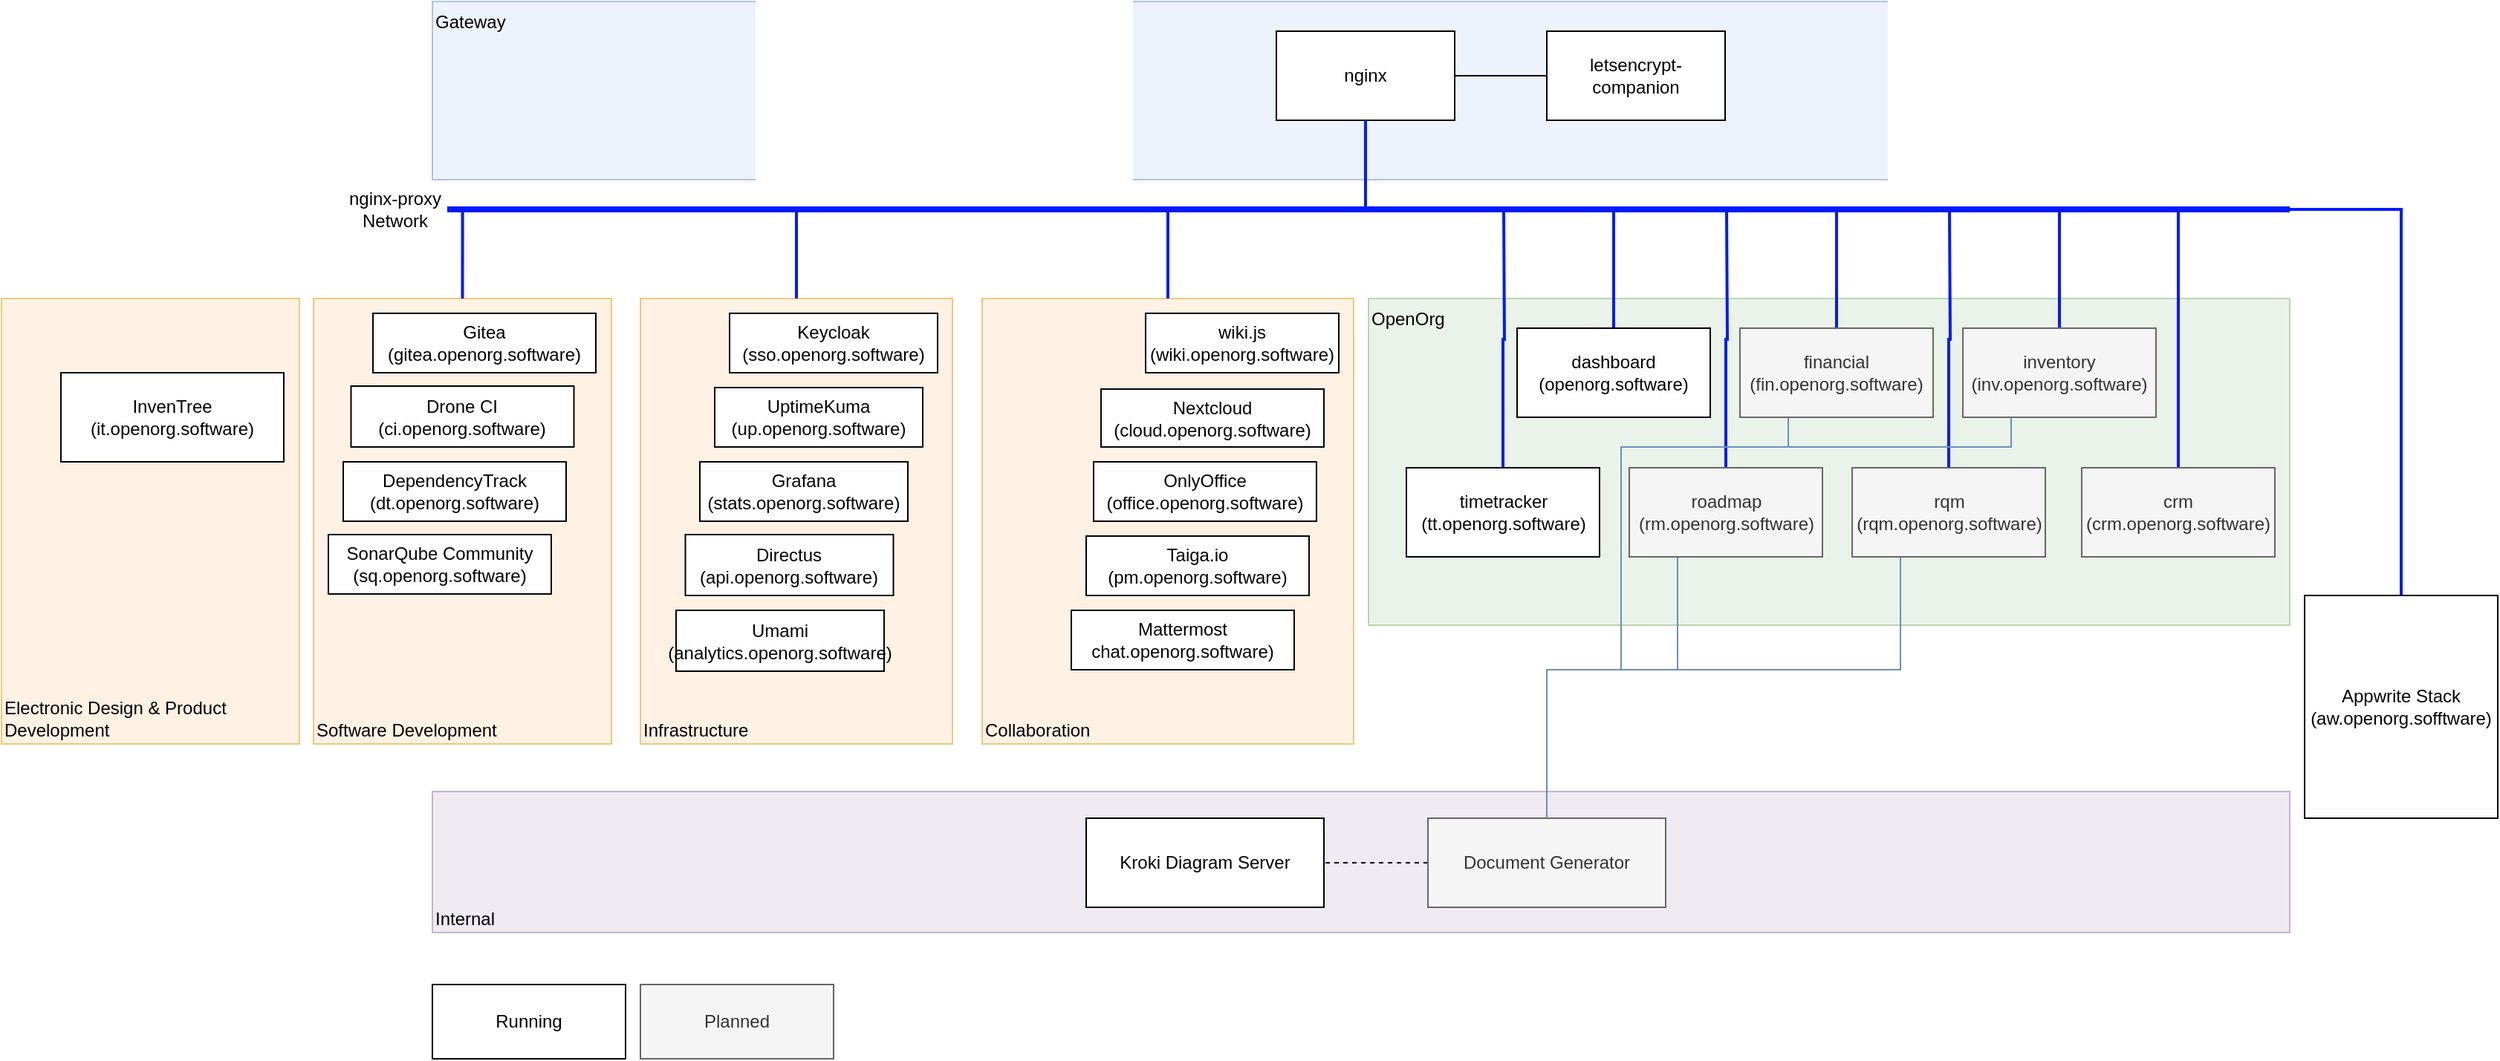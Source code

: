 <mxfile version="14.4.3" type="device"><diagram id="NVF5KnnwLWZ23T1K3o76" name="Seite-1"><mxGraphModel dx="3115" dy="1160" grid="1" gridSize="10" guides="1" tooltips="1" connect="1" arrows="1" fold="1" page="1" pageScale="1" pageWidth="827" pageHeight="1169" math="0" shadow="0"><root><mxCell id="0"/><mxCell id="1" parent="0"/><mxCell id="4" value="Software Development" style="rounded=0;whiteSpace=wrap;html=1;align=left;verticalAlign=bottom;opacity=50;fillColor=#ffe6cc;strokeColor=#d79b00;" parent="1" vertex="1"><mxGeometry x="170" y="250" width="200.5" height="300" as="geometry"/></mxCell><mxCell id="2" value="Infrastructure" style="rounded=0;whiteSpace=wrap;html=1;align=left;verticalAlign=bottom;opacity=50;fillColor=#ffe6cc;strokeColor=#d79b00;" parent="1" vertex="1"><mxGeometry x="390" y="250" width="210" height="300" as="geometry"/></mxCell><mxCell id="IIYthNdq82t04iLLQBB_-1" value="Internal" style="rounded=0;whiteSpace=wrap;html=1;align=left;verticalAlign=bottom;opacity=50;fillColor=#e1d5e7;strokeColor=#9673a6;" parent="1" vertex="1"><mxGeometry x="250" y="582" width="1250" height="95" as="geometry"/></mxCell><mxCell id="fnUVOKkq8MFLPM2zdH6A-6" value="Gateway" style="rounded=0;whiteSpace=wrap;html=1;align=left;verticalAlign=top;fillColor=#dae8fc;strokeColor=#6c8ebf;opacity=50;" parent="1" vertex="1"><mxGeometry x="250" y="50" width="1250" height="120" as="geometry"/></mxCell><mxCell id="fnUVOKkq8MFLPM2zdH6A-4" value="OpenOrg" style="rounded=0;whiteSpace=wrap;html=1;align=left;verticalAlign=top;opacity=50;fillColor=#d5e8d4;strokeColor=#82b366;" parent="1" vertex="1"><mxGeometry x="880" y="250" width="620" height="220" as="geometry"/></mxCell><mxCell id="fnUVOKkq8MFLPM2zdH6A-3" value="Collaboration" style="rounded=0;whiteSpace=wrap;html=1;align=left;verticalAlign=bottom;opacity=50;fillColor=#ffe6cc;strokeColor=#d79b00;" parent="1" vertex="1"><mxGeometry x="620" y="250" width="250" height="300" as="geometry"/></mxCell><mxCell id="0bxoFhyXgfgk3MIaRMCo-9" style="edgeStyle=orthogonalEdgeStyle;rounded=0;orthogonalLoop=1;jettySize=auto;html=1;endArrow=none;endFill=0;strokeColor=#001AFF;strokeWidth=2;exitX=0.5;exitY=0;exitDx=0;exitDy=0;" parent="1" source="fnUVOKkq8MFLPM2zdH6A-1" edge="1"><mxGeometry relative="1" as="geometry"><mxPoint x="600" y="190" as="targetPoint"/><mxPoint x="1610" y="400" as="sourcePoint"/><Array as="points"><mxPoint x="1575" y="190"/></Array></mxGeometry></mxCell><mxCell id="fnUVOKkq8MFLPM2zdH6A-1" value="Appwrite Stack&lt;br&gt;(aw.openorg.sofftware)" style="rounded=0;whiteSpace=wrap;html=1;" parent="1" vertex="1"><mxGeometry x="1510" y="450" width="130" height="150" as="geometry"/></mxCell><mxCell id="0bxoFhyXgfgk3MIaRMCo-17" style="edgeStyle=orthogonalEdgeStyle;rounded=0;orthogonalLoop=1;jettySize=auto;html=1;exitX=0.5;exitY=0;exitDx=0;exitDy=0;endArrow=none;endFill=0;strokeColor=#001AFF;strokeWidth=2;" parent="1" source="fnUVOKkq8MFLPM2zdH6A-2" edge="1"><mxGeometry relative="1" as="geometry"><mxPoint x="971" y="190" as="targetPoint"/></mxGeometry></mxCell><mxCell id="fnUVOKkq8MFLPM2zdH6A-2" value="timetracker&lt;br&gt;(tt.openorg.software)" style="rounded=0;whiteSpace=wrap;html=1;" parent="1" vertex="1"><mxGeometry x="905.5" y="364" width="130" height="60" as="geometry"/></mxCell><mxCell id="fnUVOKkq8MFLPM2zdH6A-8" style="edgeStyle=orthogonalEdgeStyle;rounded=0;orthogonalLoop=1;jettySize=auto;html=1;exitX=1;exitY=0.5;exitDx=0;exitDy=0;entryX=0;entryY=0.5;entryDx=0;entryDy=0;endArrow=none;endFill=0;" parent="1" source="fnUVOKkq8MFLPM2zdH6A-5" target="fnUVOKkq8MFLPM2zdH6A-7" edge="1"><mxGeometry relative="1" as="geometry"/></mxCell><mxCell id="0bxoFhyXgfgk3MIaRMCo-18" style="edgeStyle=orthogonalEdgeStyle;rounded=0;orthogonalLoop=1;jettySize=auto;html=1;exitX=0.5;exitY=1;exitDx=0;exitDy=0;endArrow=none;endFill=0;strokeColor=#001AFF;strokeWidth=2;" parent="1" source="fnUVOKkq8MFLPM2zdH6A-5" edge="1"><mxGeometry relative="1" as="geometry"><mxPoint x="878" y="190" as="targetPoint"/></mxGeometry></mxCell><mxCell id="fnUVOKkq8MFLPM2zdH6A-5" value="nginx" style="rounded=0;whiteSpace=wrap;html=1;" parent="1" vertex="1"><mxGeometry x="818" y="70" width="120" height="60" as="geometry"/></mxCell><mxCell id="fnUVOKkq8MFLPM2zdH6A-7" value="letsencrypt-companion" style="rounded=0;whiteSpace=wrap;html=1;" parent="1" vertex="1"><mxGeometry x="1000" y="70" width="120" height="60" as="geometry"/></mxCell><mxCell id="0bxoFhyXgfgk3MIaRMCo-10" style="edgeStyle=orthogonalEdgeStyle;rounded=0;orthogonalLoop=1;jettySize=auto;html=1;exitX=0.5;exitY=0;exitDx=0;exitDy=0;endArrow=none;endFill=0;strokeColor=#001AFF;strokeWidth=2;" parent="1" source="2" edge="1"><mxGeometry relative="1" as="geometry"><mxPoint x="690" y="190" as="targetPoint"/><Array as="points"><mxPoint x="495" y="190"/></Array></mxGeometry></mxCell><mxCell id="IIYthNdq82t04iLLQBB_-2" value="Keycloak&lt;br&gt;(sso.openorg.software)" style="rounded=0;whiteSpace=wrap;html=1;" parent="1" vertex="1"><mxGeometry x="450" y="260" width="140" height="40" as="geometry"/></mxCell><mxCell id="IIYthNdq82t04iLLQBB_-3" value="Kroki Diagram Server" style="rounded=0;whiteSpace=wrap;html=1;" parent="1" vertex="1"><mxGeometry x="690" y="600" width="160" height="60" as="geometry"/></mxCell><mxCell id="f_PxtUMd_-kpLIVHqvPO-4" style="edgeStyle=orthogonalEdgeStyle;rounded=0;orthogonalLoop=1;jettySize=auto;html=1;exitX=0.25;exitY=1;exitDx=0;exitDy=0;entryX=0.5;entryY=0;entryDx=0;entryDy=0;endArrow=none;endFill=0;fillColor=#dae8fc;strokeColor=#6c8ebf;" parent="1" source="IIYthNdq82t04iLLQBB_-4" target="f_PxtUMd_-kpLIVHqvPO-2" edge="1"><mxGeometry relative="1" as="geometry"><Array as="points"><mxPoint x="1088" y="500"/><mxPoint x="1000" y="500"/></Array></mxGeometry></mxCell><mxCell id="0bxoFhyXgfgk3MIaRMCo-16" style="edgeStyle=orthogonalEdgeStyle;rounded=0;orthogonalLoop=1;jettySize=auto;html=1;exitX=0.5;exitY=0;exitDx=0;exitDy=0;endArrow=none;endFill=0;strokeColor=#001AFF;strokeWidth=2;" parent="1" source="IIYthNdq82t04iLLQBB_-4" edge="1"><mxGeometry relative="1" as="geometry"><mxPoint x="1121" y="190" as="targetPoint"/></mxGeometry></mxCell><mxCell id="IIYthNdq82t04iLLQBB_-4" value="roadmap&lt;br&gt;(rm.openorg.software)" style="rounded=0;whiteSpace=wrap;html=1;fillColor=#f5f5f5;strokeColor=#666666;fontColor=#333333;" parent="1" vertex="1"><mxGeometry x="1055.5" y="364" width="130" height="60" as="geometry"/></mxCell><mxCell id="f_PxtUMd_-kpLIVHqvPO-5" style="edgeStyle=orthogonalEdgeStyle;rounded=0;orthogonalLoop=1;jettySize=auto;html=1;exitX=0.25;exitY=1;exitDx=0;exitDy=0;entryX=0.5;entryY=0;entryDx=0;entryDy=0;endArrow=none;endFill=0;fillColor=#dae8fc;strokeColor=#6c8ebf;" parent="1" source="IIYthNdq82t04iLLQBB_-9" target="f_PxtUMd_-kpLIVHqvPO-2" edge="1"><mxGeometry relative="1" as="geometry"><Array as="points"><mxPoint x="1238" y="500"/><mxPoint x="1000" y="500"/></Array></mxGeometry></mxCell><mxCell id="0bxoFhyXgfgk3MIaRMCo-15" style="edgeStyle=orthogonalEdgeStyle;rounded=0;orthogonalLoop=1;jettySize=auto;html=1;exitX=0.5;exitY=0;exitDx=0;exitDy=0;endArrow=none;endFill=0;strokeColor=#001AFF;strokeWidth=2;" parent="1" source="IIYthNdq82t04iLLQBB_-9" edge="1"><mxGeometry relative="1" as="geometry"><mxPoint x="1271" y="190" as="targetPoint"/></mxGeometry></mxCell><mxCell id="IIYthNdq82t04iLLQBB_-9" value="rqm&lt;br&gt;(rqm.openorg.software)" style="rounded=0;whiteSpace=wrap;html=1;fillColor=#f5f5f5;strokeColor=#666666;fontColor=#333333;" parent="1" vertex="1"><mxGeometry x="1205.5" y="364" width="130" height="60" as="geometry"/></mxCell><mxCell id="0bxoFhyXgfgk3MIaRMCo-11" style="edgeStyle=orthogonalEdgeStyle;rounded=0;orthogonalLoop=1;jettySize=auto;html=1;exitX=0.5;exitY=0;exitDx=0;exitDy=0;endArrow=none;endFill=0;strokeColor=#001AFF;strokeWidth=2;" parent="1" source="IIYthNdq82t04iLLQBB_-11" edge="1"><mxGeometry relative="1" as="geometry"><mxPoint x="1045" y="190" as="targetPoint"/></mxGeometry></mxCell><mxCell id="IIYthNdq82t04iLLQBB_-11" value="dashboard&lt;br&gt;(openorg.software)" style="rounded=0;whiteSpace=wrap;html=1;sketch=0;glass=0;" parent="1" vertex="1"><mxGeometry x="980" y="270" width="130" height="60" as="geometry"/></mxCell><mxCell id="0bxoFhyXgfgk3MIaRMCo-14" style="edgeStyle=orthogonalEdgeStyle;rounded=0;orthogonalLoop=1;jettySize=auto;html=1;exitX=0.5;exitY=0;exitDx=0;exitDy=0;endArrow=none;endFill=0;strokeColor=#001AFF;strokeWidth=2;" parent="1" source="IIYthNdq82t04iLLQBB_-14" edge="1"><mxGeometry relative="1" as="geometry"><mxPoint x="1425" y="190" as="targetPoint"/></mxGeometry></mxCell><mxCell id="IIYthNdq82t04iLLQBB_-14" value="crm&lt;br&gt;(crm.openorg.software)" style="rounded=0;whiteSpace=wrap;html=1;fillColor=#f5f5f5;strokeColor=#666666;fontColor=#333333;" parent="1" vertex="1"><mxGeometry x="1360" y="364" width="130" height="60" as="geometry"/></mxCell><mxCell id="IIYthNdq82t04iLLQBB_-16" value="Running" style="rounded=0;whiteSpace=wrap;html=1;" parent="1" vertex="1"><mxGeometry x="250" y="712" width="130" height="50" as="geometry"/></mxCell><mxCell id="IIYthNdq82t04iLLQBB_-17" value="Planned" style="rounded=0;whiteSpace=wrap;html=1;fillColor=#f5f5f5;strokeColor=#666666;fontColor=#333333;" parent="1" vertex="1"><mxGeometry x="390" y="712" width="130" height="50" as="geometry"/></mxCell><mxCell id="f_PxtUMd_-kpLIVHqvPO-3" style="edgeStyle=orthogonalEdgeStyle;rounded=0;orthogonalLoop=1;jettySize=auto;html=1;exitX=0.25;exitY=1;exitDx=0;exitDy=0;endArrow=none;endFill=0;fillColor=#dae8fc;strokeColor=#6c8ebf;entryX=0.5;entryY=0;entryDx=0;entryDy=0;" parent="1" source="IIYthNdq82t04iLLQBB_-18" target="f_PxtUMd_-kpLIVHqvPO-2" edge="1"><mxGeometry relative="1" as="geometry"><Array as="points"><mxPoint x="1163" y="350"/><mxPoint x="1050" y="350"/><mxPoint x="1050" y="500"/><mxPoint x="1000" y="500"/></Array></mxGeometry></mxCell><mxCell id="0bxoFhyXgfgk3MIaRMCo-12" style="edgeStyle=orthogonalEdgeStyle;rounded=0;orthogonalLoop=1;jettySize=auto;html=1;exitX=0.5;exitY=0;exitDx=0;exitDy=0;endArrow=none;endFill=0;strokeColor=#001AFF;strokeWidth=2;" parent="1" source="IIYthNdq82t04iLLQBB_-18" edge="1"><mxGeometry relative="1" as="geometry"><mxPoint x="1195" y="190" as="targetPoint"/></mxGeometry></mxCell><mxCell id="IIYthNdq82t04iLLQBB_-18" value="financial&lt;br&gt;(fin.openorg.software)" style="rounded=0;whiteSpace=wrap;html=1;fillColor=#f5f5f5;strokeColor=#666666;fontColor=#333333;" parent="1" vertex="1"><mxGeometry x="1130" y="270" width="130" height="60" as="geometry"/></mxCell><mxCell id="0bxoFhyXgfgk3MIaRMCo-13" style="edgeStyle=orthogonalEdgeStyle;rounded=0;orthogonalLoop=1;jettySize=auto;html=1;exitX=0.5;exitY=0;exitDx=0;exitDy=0;endArrow=none;endFill=0;strokeColor=#001AFF;strokeWidth=2;" parent="1" source="cbKJFvCkpZ3SDHSSV4CK-2" edge="1"><mxGeometry relative="1" as="geometry"><mxPoint x="1345" y="190" as="targetPoint"/></mxGeometry></mxCell><mxCell id="cbKJFvCkpZ3SDHSSV4CK-2" value="inventory&lt;br&gt;(inv.openorg.software)" style="rounded=0;whiteSpace=wrap;html=1;fillColor=#f5f5f5;strokeColor=#666666;fontColor=#333333;" parent="1" vertex="1"><mxGeometry x="1280" y="270" width="130" height="60" as="geometry"/></mxCell><mxCell id="NgavVHhnIhEZqsdHGK2R-2" style="edgeStyle=orthogonalEdgeStyle;rounded=0;orthogonalLoop=1;jettySize=auto;html=1;exitX=0;exitY=0.5;exitDx=0;exitDy=0;entryX=1;entryY=0.5;entryDx=0;entryDy=0;endArrow=none;endFill=0;dashed=1;" parent="1" source="f_PxtUMd_-kpLIVHqvPO-2" target="IIYthNdq82t04iLLQBB_-3" edge="1"><mxGeometry relative="1" as="geometry"/></mxCell><mxCell id="f_PxtUMd_-kpLIVHqvPO-2" value="Document Generator" style="rounded=0;whiteSpace=wrap;html=1;fillColor=#f5f5f5;strokeColor=#666666;fontColor=#333333;" parent="1" vertex="1"><mxGeometry x="920" y="600" width="160" height="60" as="geometry"/></mxCell><mxCell id="0bxoFhyXgfgk3MIaRMCo-8" style="edgeStyle=orthogonalEdgeStyle;rounded=0;orthogonalLoop=1;jettySize=auto;html=1;exitX=0.5;exitY=0;exitDx=0;exitDy=0;endArrow=none;endFill=0;strokeColor=#001AFF;strokeWidth=2;" parent="1" source="fnUVOKkq8MFLPM2zdH6A-3" edge="1"><mxGeometry relative="1" as="geometry"><mxPoint x="762" y="190" as="targetPoint"/><Array as="points"><mxPoint x="745" y="190"/></Array></mxGeometry></mxCell><mxCell id="f_PxtUMd_-kpLIVHqvPO-6" value="wiki.js&lt;br&gt;(wiki.openorg.software)" style="rounded=0;whiteSpace=wrap;html=1;" parent="1" vertex="1"><mxGeometry x="730" y="260" width="130" height="40" as="geometry"/></mxCell><mxCell id="NgavVHhnIhEZqsdHGK2R-3" style="edgeStyle=orthogonalEdgeStyle;rounded=0;orthogonalLoop=1;jettySize=auto;html=1;exitX=0.25;exitY=1;exitDx=0;exitDy=0;endArrow=none;endFill=0;fillColor=#dae8fc;strokeColor=#6c8ebf;entryX=0.5;entryY=0;entryDx=0;entryDy=0;" parent="1" source="cbKJFvCkpZ3SDHSSV4CK-2" target="f_PxtUMd_-kpLIVHqvPO-2" edge="1"><mxGeometry relative="1" as="geometry"><Array as="points"><mxPoint x="1313" y="350"/><mxPoint x="1050" y="350"/><mxPoint x="1050" y="500"/><mxPoint x="1000" y="500"/></Array><mxPoint x="1172.5" y="340.0" as="sourcePoint"/><mxPoint x="1010" y="555" as="targetPoint"/></mxGeometry></mxCell><mxCell id="0bxoFhyXgfgk3MIaRMCo-1" value="Nextcloud&lt;br&gt;(cloud.openorg.software)" style="rounded=0;whiteSpace=wrap;html=1;" parent="1" vertex="1"><mxGeometry x="700" y="311" width="150" height="39" as="geometry"/></mxCell><mxCell id="0bxoFhyXgfgk3MIaRMCo-2" value="OnlyOffice&lt;br&gt;(office.openorg.software)" style="rounded=0;whiteSpace=wrap;html=1;" parent="1" vertex="1"><mxGeometry x="695" y="360" width="150" height="40" as="geometry"/></mxCell><mxCell id="0bxoFhyXgfgk3MIaRMCo-3" value="" style="endArrow=none;html=1;strokeWidth=4;strokeColor=#001AFF;" parent="1" edge="1"><mxGeometry width="50" height="50" relative="1" as="geometry"><mxPoint x="1500" y="190" as="sourcePoint"/><mxPoint x="260" y="190" as="targetPoint"/></mxGeometry></mxCell><mxCell id="0bxoFhyXgfgk3MIaRMCo-4" value="nginx-proxy&lt;br&gt;Network" style="text;html=1;strokeColor=none;fillColor=none;align=center;verticalAlign=middle;whiteSpace=wrap;rounded=0;" parent="1" vertex="1"><mxGeometry x="190" y="180" width="70" height="20" as="geometry"/></mxCell><mxCell id="XpgdmW92yhGtQ0qIcbsQ-1" value="Gitea&lt;br&gt;(gitea.openorg.software)" style="rounded=0;whiteSpace=wrap;html=1;" parent="1" vertex="1"><mxGeometry x="210" y="260" width="150" height="40" as="geometry"/></mxCell><mxCell id="XpgdmW92yhGtQ0qIcbsQ-2" style="edgeStyle=orthogonalEdgeStyle;rounded=0;orthogonalLoop=1;jettySize=auto;html=1;exitX=0.5;exitY=0;exitDx=0;exitDy=0;endArrow=none;endFill=0;strokeColor=#001AFF;strokeWidth=2;" parent="1" source="4" edge="1"><mxGeometry relative="1" as="geometry"><mxPoint x="423" y="191" as="targetPoint"/><mxPoint x="395" y="280" as="sourcePoint"/><Array as="points"><mxPoint x="270" y="191"/></Array></mxGeometry></mxCell><mxCell id="5" value="Drone CI&lt;br&gt;(ci.openorg.software)" style="rounded=0;whiteSpace=wrap;html=1;" parent="1" vertex="1"><mxGeometry x="195.25" y="309" width="150" height="41" as="geometry"/></mxCell><mxCell id="6" value="Electronic Design &amp;amp; Product Development" style="rounded=0;whiteSpace=wrap;html=1;align=left;verticalAlign=bottom;opacity=50;fillColor=#ffe6cc;strokeColor=#d79b00;" parent="1" vertex="1"><mxGeometry x="-40" y="250" width="200.5" height="300" as="geometry"/></mxCell><mxCell id="7" value="DependencyTrack&lt;br&gt;(dt.openorg.software)" style="rounded=0;whiteSpace=wrap;html=1;" parent="1" vertex="1"><mxGeometry x="190" y="360" width="150" height="40" as="geometry"/></mxCell><mxCell id="8" value="SonarQube Community&lt;br&gt;(sq.openorg.software)" style="rounded=0;whiteSpace=wrap;html=1;" parent="1" vertex="1"><mxGeometry x="180" y="409" width="150" height="40" as="geometry"/></mxCell><mxCell id="9" value="InvenTree&lt;br&gt;(it.openorg.software)" style="rounded=0;whiteSpace=wrap;html=1;" parent="1" vertex="1"><mxGeometry y="300" width="150" height="60" as="geometry"/></mxCell><mxCell id="10" value="UptimeKuma&lt;br&gt;(up.openorg.software)" style="rounded=0;whiteSpace=wrap;html=1;" parent="1" vertex="1"><mxGeometry x="440" y="310" width="140" height="40" as="geometry"/></mxCell><mxCell id="11" value="Grafana&lt;br&gt;(stats.openorg.software)" style="rounded=0;whiteSpace=wrap;html=1;" parent="1" vertex="1"><mxGeometry x="430" y="360" width="140" height="40" as="geometry"/></mxCell><mxCell id="12" value="Directus&lt;br&gt;(api.openorg.software)" style="rounded=0;whiteSpace=wrap;html=1;" parent="1" vertex="1"><mxGeometry x="420.25" y="409" width="140" height="41" as="geometry"/></mxCell><mxCell id="13" value="Umami&lt;br&gt;(analytics.openorg.software)" style="rounded=0;whiteSpace=wrap;html=1;" parent="1" vertex="1"><mxGeometry x="414" y="460" width="140" height="41" as="geometry"/></mxCell><mxCell id="14" value="Taiga.io&lt;br&gt;(pm.openorg.software)" style="rounded=0;whiteSpace=wrap;html=1;" parent="1" vertex="1"><mxGeometry x="690" y="410" width="150" height="40" as="geometry"/></mxCell><mxCell id="tAYlk9jaoE2R7HRwF0tz-14" value="Mattermost&lt;br&gt;chat.openorg.software)" style="rounded=0;whiteSpace=wrap;html=1;" vertex="1" parent="1"><mxGeometry x="680" y="460" width="150" height="40" as="geometry"/></mxCell></root></mxGraphModel></diagram></mxfile>